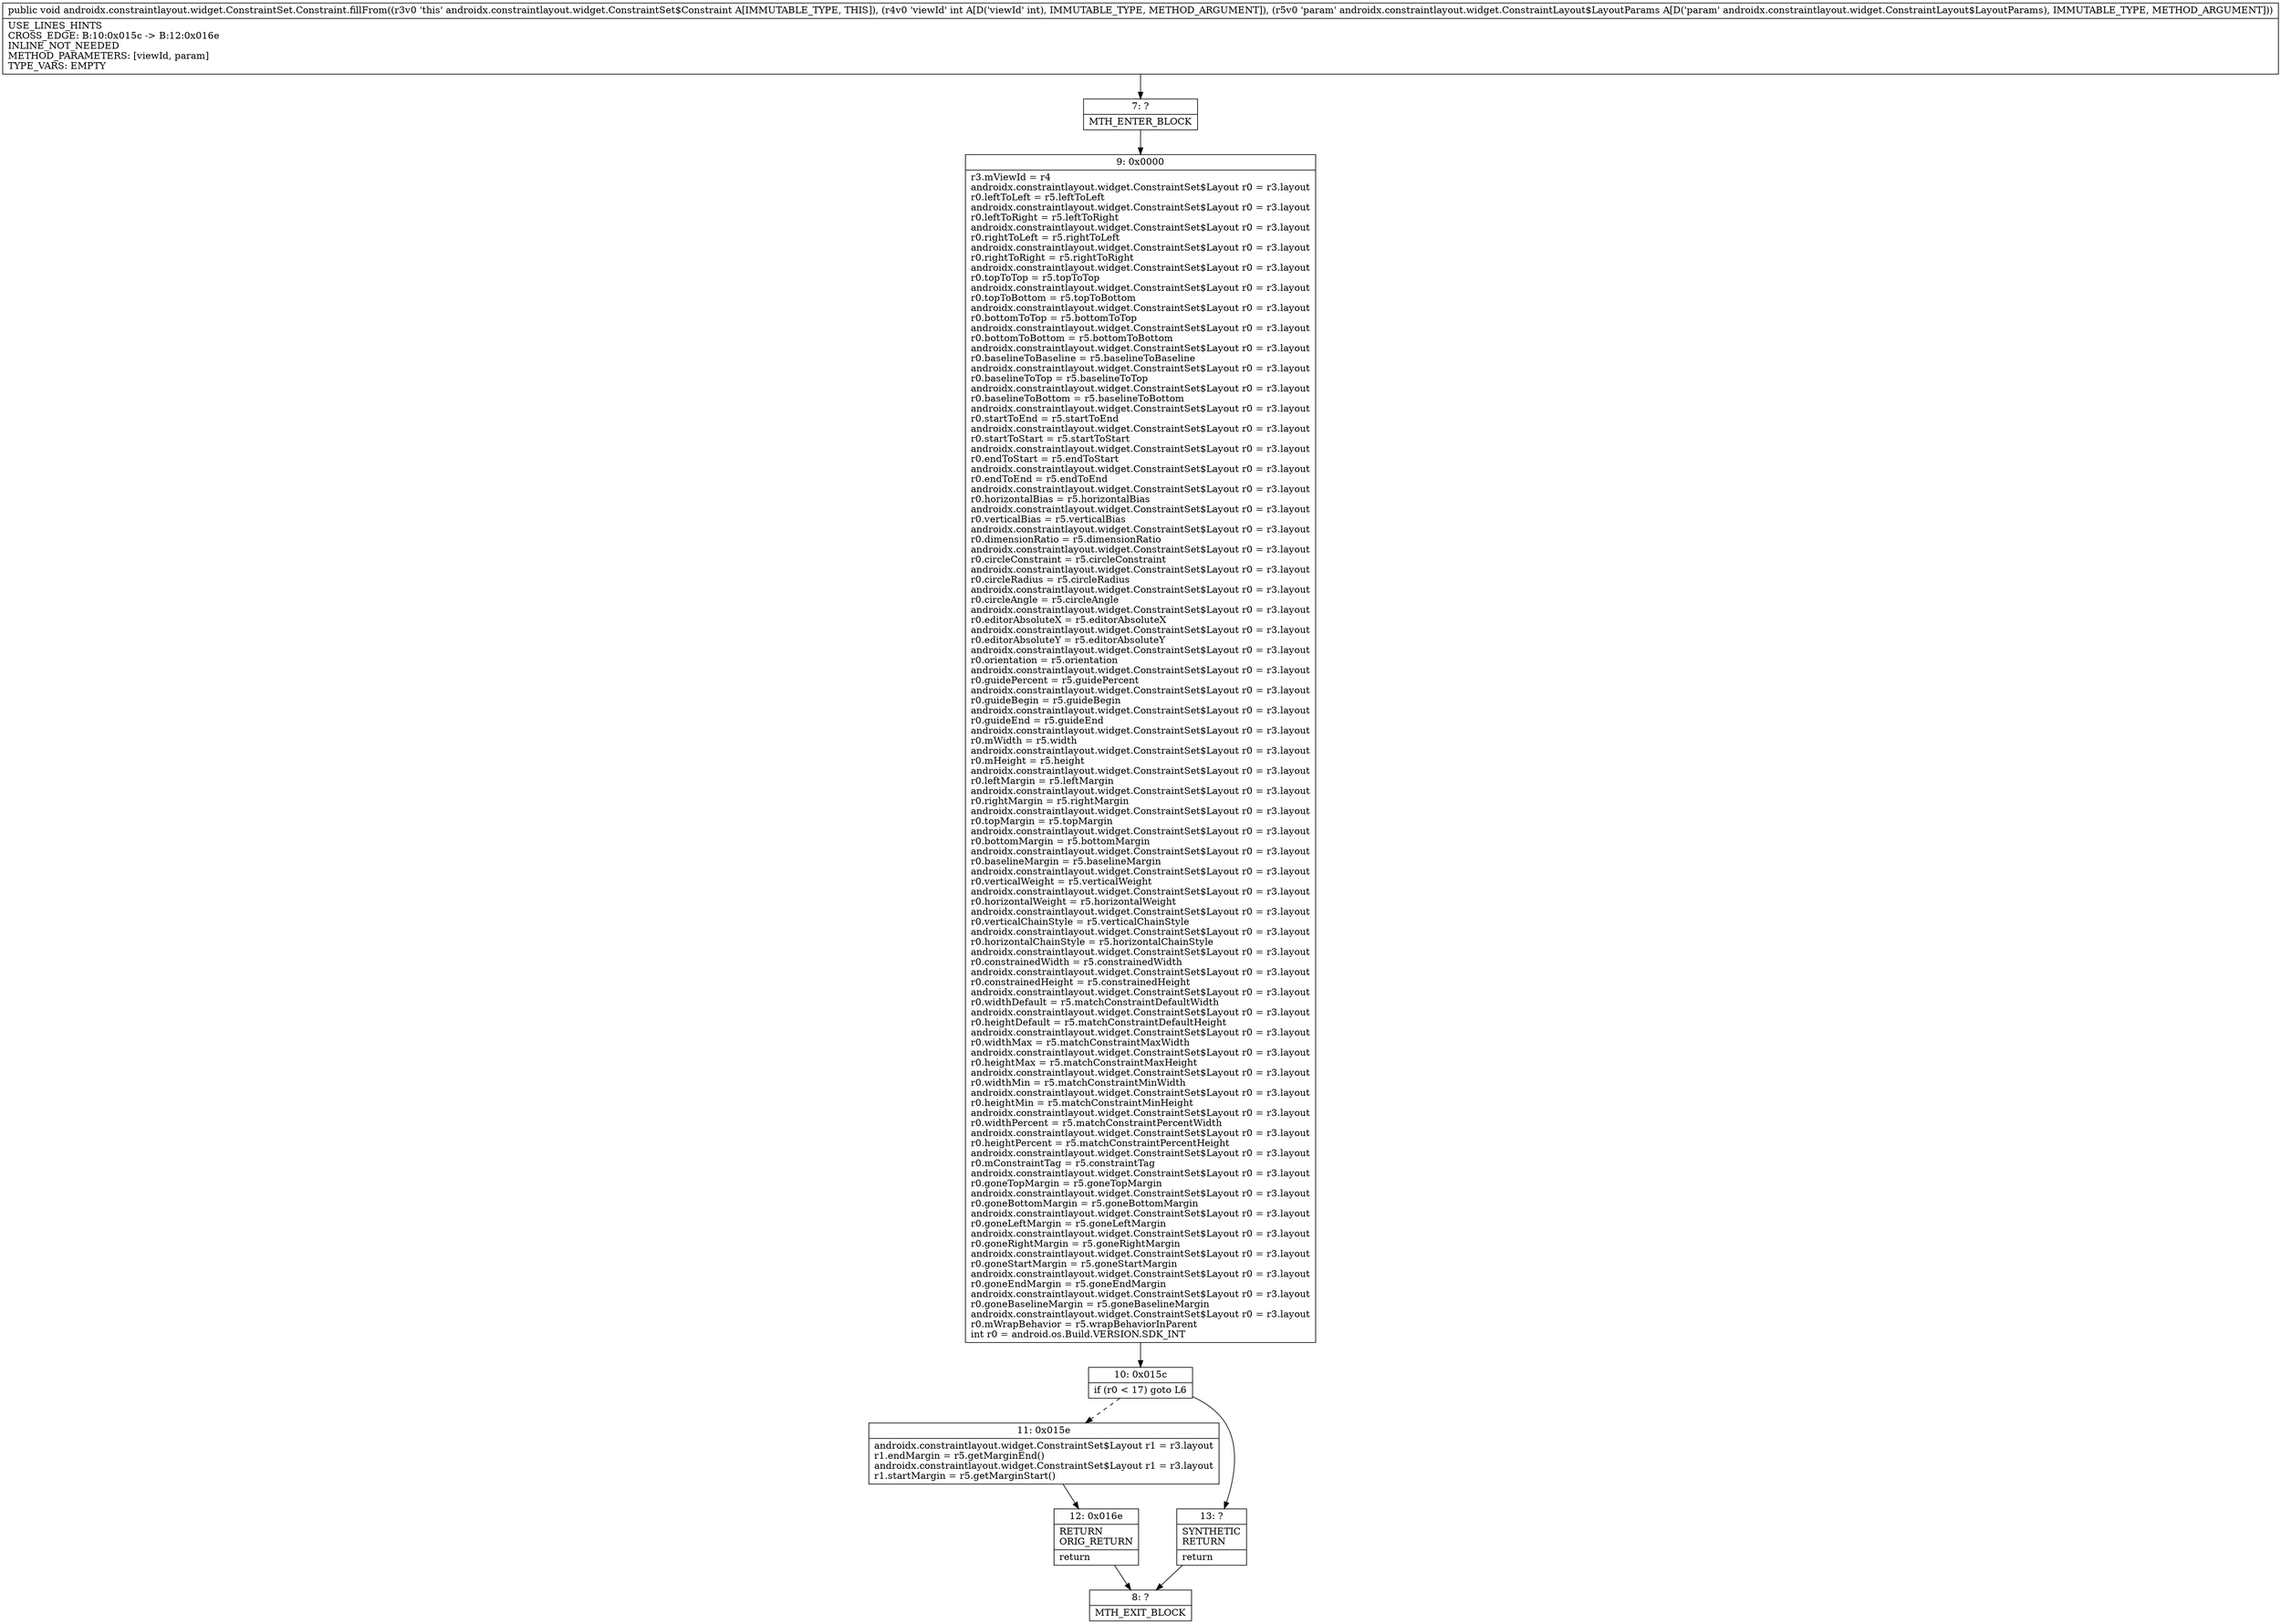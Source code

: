 digraph "CFG forandroidx.constraintlayout.widget.ConstraintSet.Constraint.fillFrom(ILandroidx\/constraintlayout\/widget\/ConstraintLayout$LayoutParams;)V" {
Node_7 [shape=record,label="{7\:\ ?|MTH_ENTER_BLOCK\l}"];
Node_9 [shape=record,label="{9\:\ 0x0000|r3.mViewId = r4\landroidx.constraintlayout.widget.ConstraintSet$Layout r0 = r3.layout\lr0.leftToLeft = r5.leftToLeft\landroidx.constraintlayout.widget.ConstraintSet$Layout r0 = r3.layout\lr0.leftToRight = r5.leftToRight\landroidx.constraintlayout.widget.ConstraintSet$Layout r0 = r3.layout\lr0.rightToLeft = r5.rightToLeft\landroidx.constraintlayout.widget.ConstraintSet$Layout r0 = r3.layout\lr0.rightToRight = r5.rightToRight\landroidx.constraintlayout.widget.ConstraintSet$Layout r0 = r3.layout\lr0.topToTop = r5.topToTop\landroidx.constraintlayout.widget.ConstraintSet$Layout r0 = r3.layout\lr0.topToBottom = r5.topToBottom\landroidx.constraintlayout.widget.ConstraintSet$Layout r0 = r3.layout\lr0.bottomToTop = r5.bottomToTop\landroidx.constraintlayout.widget.ConstraintSet$Layout r0 = r3.layout\lr0.bottomToBottom = r5.bottomToBottom\landroidx.constraintlayout.widget.ConstraintSet$Layout r0 = r3.layout\lr0.baselineToBaseline = r5.baselineToBaseline\landroidx.constraintlayout.widget.ConstraintSet$Layout r0 = r3.layout\lr0.baselineToTop = r5.baselineToTop\landroidx.constraintlayout.widget.ConstraintSet$Layout r0 = r3.layout\lr0.baselineToBottom = r5.baselineToBottom\landroidx.constraintlayout.widget.ConstraintSet$Layout r0 = r3.layout\lr0.startToEnd = r5.startToEnd\landroidx.constraintlayout.widget.ConstraintSet$Layout r0 = r3.layout\lr0.startToStart = r5.startToStart\landroidx.constraintlayout.widget.ConstraintSet$Layout r0 = r3.layout\lr0.endToStart = r5.endToStart\landroidx.constraintlayout.widget.ConstraintSet$Layout r0 = r3.layout\lr0.endToEnd = r5.endToEnd\landroidx.constraintlayout.widget.ConstraintSet$Layout r0 = r3.layout\lr0.horizontalBias = r5.horizontalBias\landroidx.constraintlayout.widget.ConstraintSet$Layout r0 = r3.layout\lr0.verticalBias = r5.verticalBias\landroidx.constraintlayout.widget.ConstraintSet$Layout r0 = r3.layout\lr0.dimensionRatio = r5.dimensionRatio\landroidx.constraintlayout.widget.ConstraintSet$Layout r0 = r3.layout\lr0.circleConstraint = r5.circleConstraint\landroidx.constraintlayout.widget.ConstraintSet$Layout r0 = r3.layout\lr0.circleRadius = r5.circleRadius\landroidx.constraintlayout.widget.ConstraintSet$Layout r0 = r3.layout\lr0.circleAngle = r5.circleAngle\landroidx.constraintlayout.widget.ConstraintSet$Layout r0 = r3.layout\lr0.editorAbsoluteX = r5.editorAbsoluteX\landroidx.constraintlayout.widget.ConstraintSet$Layout r0 = r3.layout\lr0.editorAbsoluteY = r5.editorAbsoluteY\landroidx.constraintlayout.widget.ConstraintSet$Layout r0 = r3.layout\lr0.orientation = r5.orientation\landroidx.constraintlayout.widget.ConstraintSet$Layout r0 = r3.layout\lr0.guidePercent = r5.guidePercent\landroidx.constraintlayout.widget.ConstraintSet$Layout r0 = r3.layout\lr0.guideBegin = r5.guideBegin\landroidx.constraintlayout.widget.ConstraintSet$Layout r0 = r3.layout\lr0.guideEnd = r5.guideEnd\landroidx.constraintlayout.widget.ConstraintSet$Layout r0 = r3.layout\lr0.mWidth = r5.width\landroidx.constraintlayout.widget.ConstraintSet$Layout r0 = r3.layout\lr0.mHeight = r5.height\landroidx.constraintlayout.widget.ConstraintSet$Layout r0 = r3.layout\lr0.leftMargin = r5.leftMargin\landroidx.constraintlayout.widget.ConstraintSet$Layout r0 = r3.layout\lr0.rightMargin = r5.rightMargin\landroidx.constraintlayout.widget.ConstraintSet$Layout r0 = r3.layout\lr0.topMargin = r5.topMargin\landroidx.constraintlayout.widget.ConstraintSet$Layout r0 = r3.layout\lr0.bottomMargin = r5.bottomMargin\landroidx.constraintlayout.widget.ConstraintSet$Layout r0 = r3.layout\lr0.baselineMargin = r5.baselineMargin\landroidx.constraintlayout.widget.ConstraintSet$Layout r0 = r3.layout\lr0.verticalWeight = r5.verticalWeight\landroidx.constraintlayout.widget.ConstraintSet$Layout r0 = r3.layout\lr0.horizontalWeight = r5.horizontalWeight\landroidx.constraintlayout.widget.ConstraintSet$Layout r0 = r3.layout\lr0.verticalChainStyle = r5.verticalChainStyle\landroidx.constraintlayout.widget.ConstraintSet$Layout r0 = r3.layout\lr0.horizontalChainStyle = r5.horizontalChainStyle\landroidx.constraintlayout.widget.ConstraintSet$Layout r0 = r3.layout\lr0.constrainedWidth = r5.constrainedWidth\landroidx.constraintlayout.widget.ConstraintSet$Layout r0 = r3.layout\lr0.constrainedHeight = r5.constrainedHeight\landroidx.constraintlayout.widget.ConstraintSet$Layout r0 = r3.layout\lr0.widthDefault = r5.matchConstraintDefaultWidth\landroidx.constraintlayout.widget.ConstraintSet$Layout r0 = r3.layout\lr0.heightDefault = r5.matchConstraintDefaultHeight\landroidx.constraintlayout.widget.ConstraintSet$Layout r0 = r3.layout\lr0.widthMax = r5.matchConstraintMaxWidth\landroidx.constraintlayout.widget.ConstraintSet$Layout r0 = r3.layout\lr0.heightMax = r5.matchConstraintMaxHeight\landroidx.constraintlayout.widget.ConstraintSet$Layout r0 = r3.layout\lr0.widthMin = r5.matchConstraintMinWidth\landroidx.constraintlayout.widget.ConstraintSet$Layout r0 = r3.layout\lr0.heightMin = r5.matchConstraintMinHeight\landroidx.constraintlayout.widget.ConstraintSet$Layout r0 = r3.layout\lr0.widthPercent = r5.matchConstraintPercentWidth\landroidx.constraintlayout.widget.ConstraintSet$Layout r0 = r3.layout\lr0.heightPercent = r5.matchConstraintPercentHeight\landroidx.constraintlayout.widget.ConstraintSet$Layout r0 = r3.layout\lr0.mConstraintTag = r5.constraintTag\landroidx.constraintlayout.widget.ConstraintSet$Layout r0 = r3.layout\lr0.goneTopMargin = r5.goneTopMargin\landroidx.constraintlayout.widget.ConstraintSet$Layout r0 = r3.layout\lr0.goneBottomMargin = r5.goneBottomMargin\landroidx.constraintlayout.widget.ConstraintSet$Layout r0 = r3.layout\lr0.goneLeftMargin = r5.goneLeftMargin\landroidx.constraintlayout.widget.ConstraintSet$Layout r0 = r3.layout\lr0.goneRightMargin = r5.goneRightMargin\landroidx.constraintlayout.widget.ConstraintSet$Layout r0 = r3.layout\lr0.goneStartMargin = r5.goneStartMargin\landroidx.constraintlayout.widget.ConstraintSet$Layout r0 = r3.layout\lr0.goneEndMargin = r5.goneEndMargin\landroidx.constraintlayout.widget.ConstraintSet$Layout r0 = r3.layout\lr0.goneBaselineMargin = r5.goneBaselineMargin\landroidx.constraintlayout.widget.ConstraintSet$Layout r0 = r3.layout\lr0.mWrapBehavior = r5.wrapBehaviorInParent\lint r0 = android.os.Build.VERSION.SDK_INT\l}"];
Node_10 [shape=record,label="{10\:\ 0x015c|if (r0 \< 17) goto L6\l}"];
Node_11 [shape=record,label="{11\:\ 0x015e|androidx.constraintlayout.widget.ConstraintSet$Layout r1 = r3.layout\lr1.endMargin = r5.getMarginEnd()\landroidx.constraintlayout.widget.ConstraintSet$Layout r1 = r3.layout\lr1.startMargin = r5.getMarginStart()\l}"];
Node_12 [shape=record,label="{12\:\ 0x016e|RETURN\lORIG_RETURN\l|return\l}"];
Node_8 [shape=record,label="{8\:\ ?|MTH_EXIT_BLOCK\l}"];
Node_13 [shape=record,label="{13\:\ ?|SYNTHETIC\lRETURN\l|return\l}"];
MethodNode[shape=record,label="{public void androidx.constraintlayout.widget.ConstraintSet.Constraint.fillFrom((r3v0 'this' androidx.constraintlayout.widget.ConstraintSet$Constraint A[IMMUTABLE_TYPE, THIS]), (r4v0 'viewId' int A[D('viewId' int), IMMUTABLE_TYPE, METHOD_ARGUMENT]), (r5v0 'param' androidx.constraintlayout.widget.ConstraintLayout$LayoutParams A[D('param' androidx.constraintlayout.widget.ConstraintLayout$LayoutParams), IMMUTABLE_TYPE, METHOD_ARGUMENT]))  | USE_LINES_HINTS\lCROSS_EDGE: B:10:0x015c \-\> B:12:0x016e\lINLINE_NOT_NEEDED\lMETHOD_PARAMETERS: [viewId, param]\lTYPE_VARS: EMPTY\l}"];
MethodNode -> Node_7;Node_7 -> Node_9;
Node_9 -> Node_10;
Node_10 -> Node_11[style=dashed];
Node_10 -> Node_13;
Node_11 -> Node_12;
Node_12 -> Node_8;
Node_13 -> Node_8;
}

